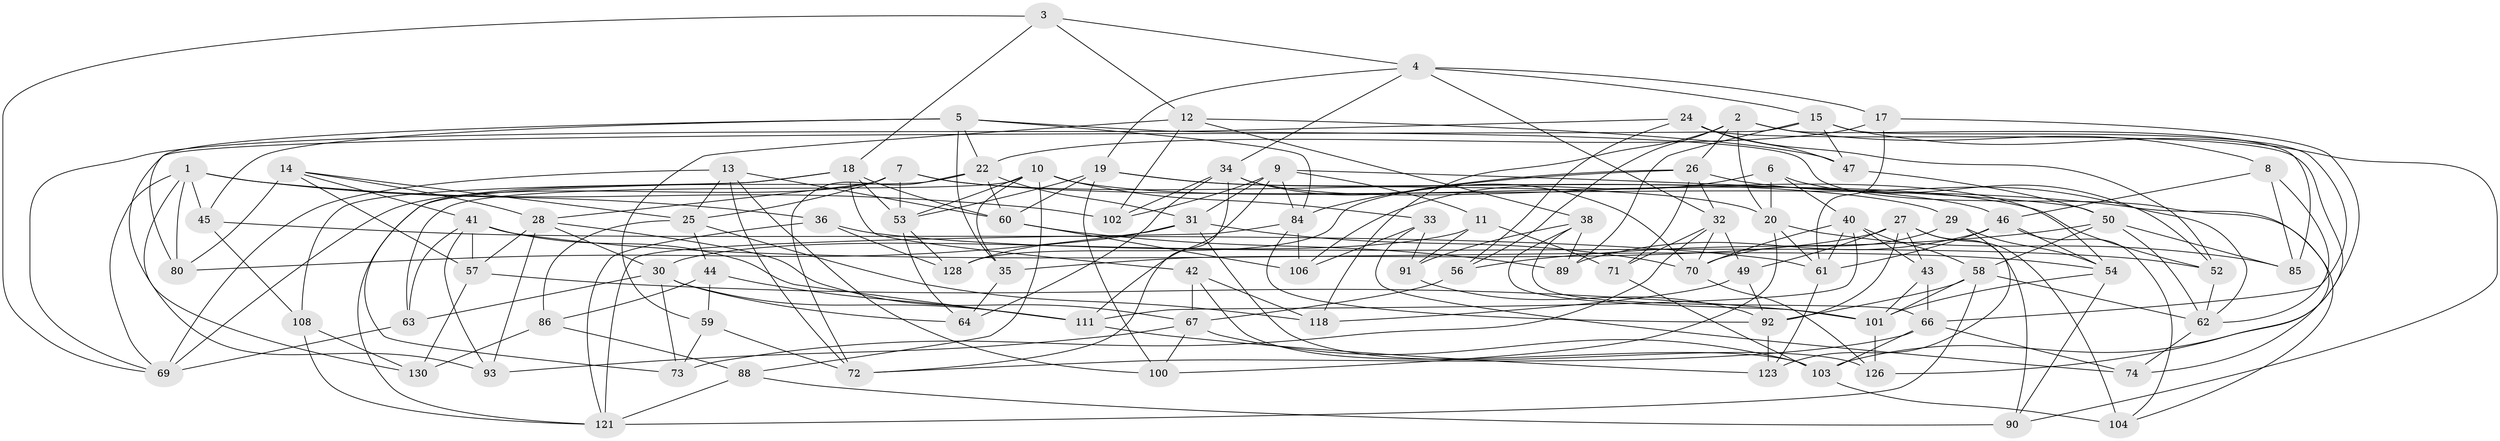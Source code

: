 // Generated by graph-tools (version 1.1) at 2025/24/03/03/25 07:24:23]
// undirected, 88 vertices, 220 edges
graph export_dot {
graph [start="1"]
  node [color=gray90,style=filled];
  1 [super="+39"];
  2 [super="+79"];
  3;
  4 [super="+120"];
  5 [super="+37"];
  6;
  7 [super="+77"];
  8;
  9 [super="+76"];
  10 [super="+51"];
  11;
  12 [super="+16"];
  13 [super="+94"];
  14 [super="+23"];
  15 [super="+107"];
  17;
  18 [super="+21"];
  19 [super="+114"];
  20 [super="+95"];
  22 [super="+68"];
  24 [super="+96"];
  25 [super="+122"];
  26 [super="+135"];
  27 [super="+112"];
  28 [super="+119"];
  29;
  30 [super="+48"];
  31 [super="+55"];
  32 [super="+75"];
  33;
  34 [super="+87"];
  35;
  36;
  38 [super="+82"];
  40 [super="+125"];
  41 [super="+115"];
  42;
  43;
  44;
  45;
  46 [super="+109"];
  47;
  49;
  50 [super="+98"];
  52 [super="+113"];
  53 [super="+65"];
  54 [super="+116"];
  56;
  57 [super="+133"];
  58 [super="+134"];
  59;
  60 [super="+110"];
  61 [super="+81"];
  62 [super="+97"];
  63;
  64;
  66 [super="+78"];
  67 [super="+105"];
  69 [super="+99"];
  70 [super="+83"];
  71;
  72 [super="+131"];
  73;
  74;
  80;
  84 [super="+124"];
  85;
  86;
  88;
  89;
  90;
  91;
  92 [super="+127"];
  93;
  100;
  101 [super="+136"];
  102;
  103 [super="+129"];
  104;
  106;
  108;
  111 [super="+117"];
  118;
  121 [super="+132"];
  123;
  126;
  128;
  130;
  1 -- 102;
  1 -- 80;
  1 -- 130;
  1 -- 45;
  1 -- 36;
  1 -- 69;
  2 -- 56;
  2 -- 85;
  2 -- 26;
  2 -- 8;
  2 -- 118;
  2 -- 20;
  3 -- 18;
  3 -- 69;
  3 -- 4;
  3 -- 12;
  4 -- 15;
  4 -- 32;
  4 -- 17;
  4 -- 34;
  4 -- 19;
  5 -- 45;
  5 -- 80;
  5 -- 74;
  5 -- 35;
  5 -- 84;
  5 -- 22;
  6 -- 20;
  6 -- 106;
  6 -- 40;
  6 -- 52;
  7 -- 104;
  7 -- 28;
  7 -- 25;
  7 -- 69;
  7 -- 29;
  7 -- 53;
  8 -- 62;
  8 -- 85;
  8 -- 46;
  9 -- 31;
  9 -- 84;
  9 -- 50;
  9 -- 11;
  9 -- 102;
  9 -- 111;
  10 -- 63;
  10 -- 88;
  10 -- 33;
  10 -- 35;
  10 -- 52;
  10 -- 53;
  11 -- 71;
  11 -- 91;
  11 -- 30;
  12 -- 38 [weight=2];
  12 -- 47;
  12 -- 59;
  12 -- 102;
  13 -- 72 [weight=2];
  13 -- 25;
  13 -- 60;
  13 -- 100;
  13 -- 69;
  14 -- 57 [weight=2];
  14 -- 80;
  14 -- 25;
  14 -- 28;
  14 -- 41;
  15 -- 66;
  15 -- 47;
  15 -- 89;
  15 -- 90;
  15 -- 93;
  17 -- 103;
  17 -- 61;
  17 -- 22;
  18 -- 108;
  18 -- 53;
  18 -- 73;
  18 -- 42;
  18 -- 60;
  19 -- 100;
  19 -- 53;
  19 -- 60;
  19 -- 46;
  19 -- 20;
  20 -- 85;
  20 -- 61;
  20 -- 100;
  22 -- 121;
  22 -- 72;
  22 -- 31;
  22 -- 60;
  24 -- 56;
  24 -- 47;
  24 -- 52 [weight=2];
  24 -- 69;
  24 -- 126;
  25 -- 44;
  25 -- 86;
  25 -- 118;
  26 -- 62;
  26 -- 32;
  26 -- 128;
  26 -- 84;
  26 -- 71;
  27 -- 43;
  27 -- 49;
  27 -- 92;
  27 -- 104;
  27 -- 90;
  27 -- 35;
  28 -- 93;
  28 -- 57;
  28 -- 30;
  28 -- 67;
  29 -- 70;
  29 -- 123;
  29 -- 54;
  30 -- 63;
  30 -- 64;
  30 -- 73;
  30 -- 111;
  31 -- 128;
  31 -- 126;
  31 -- 80;
  31 -- 70;
  32 -- 49;
  32 -- 73;
  32 -- 70;
  32 -- 71;
  33 -- 106;
  33 -- 74;
  33 -- 91;
  34 -- 64;
  34 -- 102;
  34 -- 70;
  34 -- 54;
  34 -- 72;
  35 -- 64;
  36 -- 52;
  36 -- 128;
  36 -- 121;
  38 -- 89;
  38 -- 66;
  38 -- 91;
  38 -- 101;
  40 -- 58;
  40 -- 70;
  40 -- 43;
  40 -- 61;
  40 -- 111;
  41 -- 63;
  41 -- 93;
  41 -- 111;
  41 -- 57;
  41 -- 54;
  42 -- 118;
  42 -- 103;
  42 -- 67;
  43 -- 101;
  43 -- 66;
  44 -- 111;
  44 -- 59;
  44 -- 86;
  45 -- 108;
  45 -- 61;
  46 -- 89;
  46 -- 104;
  46 -- 61;
  46 -- 54;
  47 -- 50;
  49 -- 92;
  49 -- 118;
  50 -- 85;
  50 -- 56;
  50 -- 62;
  50 -- 58;
  52 -- 62;
  53 -- 64;
  53 -- 128;
  54 -- 90;
  54 -- 101;
  56 -- 67;
  57 -- 101;
  57 -- 130;
  58 -- 101;
  58 -- 121;
  58 -- 92;
  58 -- 62;
  59 -- 73;
  59 -- 72;
  60 -- 106;
  60 -- 89;
  61 -- 123;
  62 -- 74;
  63 -- 69;
  66 -- 72;
  66 -- 74;
  66 -- 103;
  67 -- 100;
  67 -- 93;
  67 -- 103;
  70 -- 126;
  71 -- 103;
  84 -- 92;
  84 -- 106;
  84 -- 121;
  86 -- 88;
  86 -- 130;
  88 -- 90;
  88 -- 121;
  91 -- 92;
  92 -- 123;
  101 -- 126;
  103 -- 104;
  108 -- 130;
  108 -- 121;
  111 -- 123;
}
